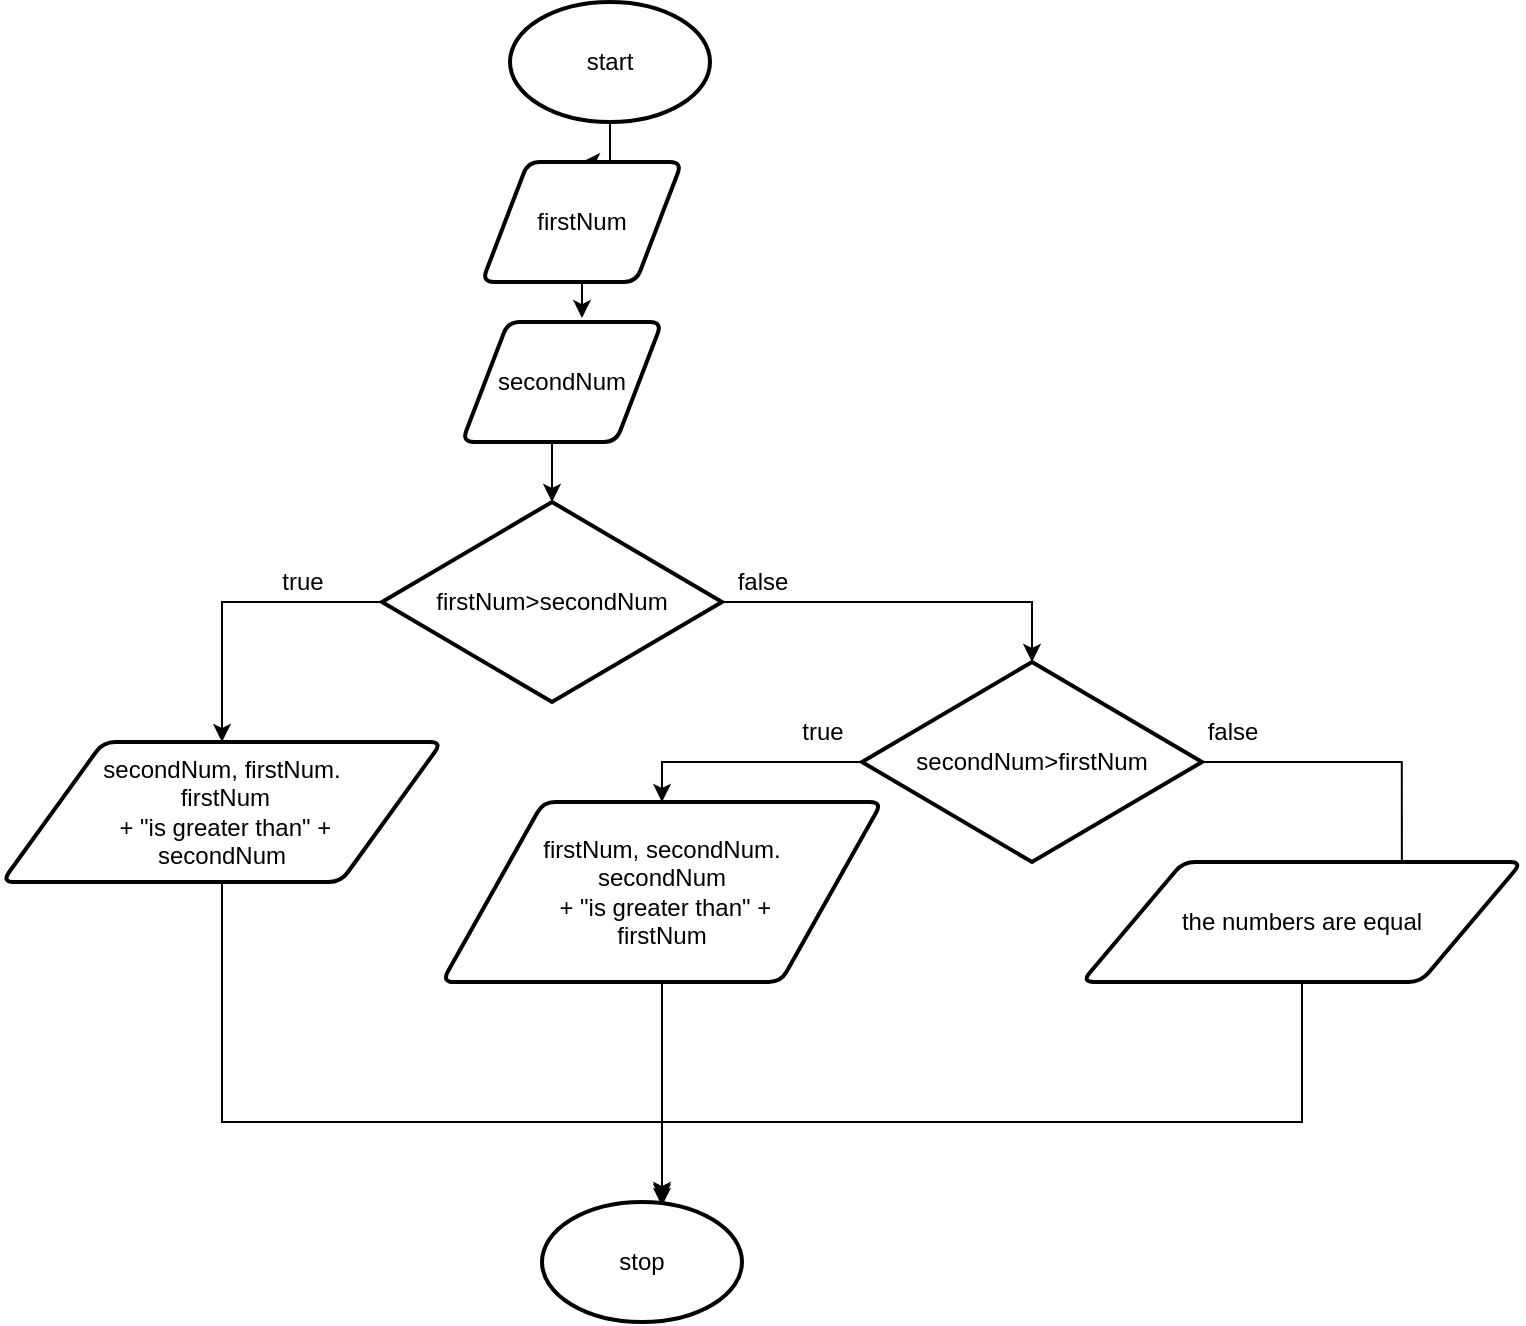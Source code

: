 <mxfile version="20.8.3" type="device"><diagram id="VIv7kK0fd7pWVx9dLvFG" name="Страница 1"><mxGraphModel dx="1386" dy="791" grid="1" gridSize="10" guides="1" tooltips="1" connect="1" arrows="1" fold="1" page="1" pageScale="1" pageWidth="827" pageHeight="1169" math="0" shadow="0"><root><mxCell id="0"/><mxCell id="1" parent="0"/><mxCell id="3XMOboTPE3XOwcWoU0Fk-10" style="edgeStyle=orthogonalEdgeStyle;rounded=0;orthogonalLoop=1;jettySize=auto;html=1;exitX=0.5;exitY=1;exitDx=0;exitDy=0;exitPerimeter=0;" edge="1" parent="1" source="3XMOboTPE3XOwcWoU0Fk-1" target="3XMOboTPE3XOwcWoU0Fk-2"><mxGeometry relative="1" as="geometry"/></mxCell><mxCell id="3XMOboTPE3XOwcWoU0Fk-1" value="start" style="strokeWidth=2;html=1;shape=mxgraph.flowchart.start_1;whiteSpace=wrap;" vertex="1" parent="1"><mxGeometry x="264" y="20" width="100" height="60" as="geometry"/></mxCell><mxCell id="3XMOboTPE3XOwcWoU0Fk-11" style="edgeStyle=orthogonalEdgeStyle;rounded=0;orthogonalLoop=1;jettySize=auto;html=1;exitX=0.5;exitY=1;exitDx=0;exitDy=0;entryX=0.6;entryY=-0.033;entryDx=0;entryDy=0;entryPerimeter=0;" edge="1" parent="1" source="3XMOboTPE3XOwcWoU0Fk-2" target="3XMOboTPE3XOwcWoU0Fk-3"><mxGeometry relative="1" as="geometry"/></mxCell><mxCell id="3XMOboTPE3XOwcWoU0Fk-2" value="firstNum" style="shape=parallelogram;html=1;strokeWidth=2;perimeter=parallelogramPerimeter;whiteSpace=wrap;rounded=1;arcSize=12;size=0.23;" vertex="1" parent="1"><mxGeometry x="250" y="100" width="100" height="60" as="geometry"/></mxCell><mxCell id="3XMOboTPE3XOwcWoU0Fk-12" style="edgeStyle=orthogonalEdgeStyle;rounded=0;orthogonalLoop=1;jettySize=auto;html=1;exitX=0.5;exitY=1;exitDx=0;exitDy=0;entryX=0.5;entryY=0;entryDx=0;entryDy=0;entryPerimeter=0;" edge="1" parent="1" source="3XMOboTPE3XOwcWoU0Fk-3" target="3XMOboTPE3XOwcWoU0Fk-5"><mxGeometry relative="1" as="geometry"/></mxCell><mxCell id="3XMOboTPE3XOwcWoU0Fk-3" value="secondNum" style="shape=parallelogram;html=1;strokeWidth=2;perimeter=parallelogramPerimeter;whiteSpace=wrap;rounded=1;arcSize=12;size=0.23;" vertex="1" parent="1"><mxGeometry x="240" y="180" width="100" height="60" as="geometry"/></mxCell><mxCell id="3XMOboTPE3XOwcWoU0Fk-8" style="edgeStyle=orthogonalEdgeStyle;rounded=0;orthogonalLoop=1;jettySize=auto;html=1;exitX=0;exitY=0.5;exitDx=0;exitDy=0;exitPerimeter=0;entryX=0.5;entryY=0;entryDx=0;entryDy=0;" edge="1" parent="1" source="3XMOboTPE3XOwcWoU0Fk-5" target="3XMOboTPE3XOwcWoU0Fk-6"><mxGeometry relative="1" as="geometry"/></mxCell><mxCell id="3XMOboTPE3XOwcWoU0Fk-14" style="edgeStyle=orthogonalEdgeStyle;rounded=0;orthogonalLoop=1;jettySize=auto;html=1;exitX=1;exitY=0.5;exitDx=0;exitDy=0;exitPerimeter=0;entryX=0.5;entryY=0;entryDx=0;entryDy=0;entryPerimeter=0;" edge="1" parent="1" source="3XMOboTPE3XOwcWoU0Fk-5" target="3XMOboTPE3XOwcWoU0Fk-13"><mxGeometry relative="1" as="geometry"/></mxCell><mxCell id="3XMOboTPE3XOwcWoU0Fk-5" value="firstNum&amp;gt;secondNum" style="strokeWidth=2;html=1;shape=mxgraph.flowchart.decision;whiteSpace=wrap;" vertex="1" parent="1"><mxGeometry x="200" y="270" width="170" height="100" as="geometry"/></mxCell><mxCell id="3XMOboTPE3XOwcWoU0Fk-27" style="edgeStyle=orthogonalEdgeStyle;rounded=0;orthogonalLoop=1;jettySize=auto;html=1;exitX=0.5;exitY=1;exitDx=0;exitDy=0;" edge="1" parent="1" source="3XMOboTPE3XOwcWoU0Fk-6" target="3XMOboTPE3XOwcWoU0Fk-26"><mxGeometry relative="1" as="geometry"><mxPoint x="340" y="580" as="targetPoint"/><Array as="points"><mxPoint x="120" y="580"/><mxPoint x="340" y="580"/></Array></mxGeometry></mxCell><mxCell id="3XMOboTPE3XOwcWoU0Fk-6" value="secondNum, firstNum.&lt;br&gt;&amp;nbsp;firstNum&lt;br&gt;&amp;nbsp;+ &quot;is greater than&quot; +&lt;br&gt;secondNum" style="shape=parallelogram;html=1;strokeWidth=2;perimeter=parallelogramPerimeter;whiteSpace=wrap;rounded=1;arcSize=12;size=0.23;" vertex="1" parent="1"><mxGeometry x="10" y="390" width="220" height="70" as="geometry"/></mxCell><mxCell id="3XMOboTPE3XOwcWoU0Fk-20" style="edgeStyle=orthogonalEdgeStyle;rounded=0;orthogonalLoop=1;jettySize=auto;html=1;exitX=0;exitY=0.5;exitDx=0;exitDy=0;exitPerimeter=0;" edge="1" parent="1" source="3XMOboTPE3XOwcWoU0Fk-13" target="3XMOboTPE3XOwcWoU0Fk-19"><mxGeometry relative="1" as="geometry"/></mxCell><mxCell id="3XMOboTPE3XOwcWoU0Fk-24" style="edgeStyle=orthogonalEdgeStyle;rounded=0;orthogonalLoop=1;jettySize=auto;html=1;exitX=1;exitY=0.5;exitDx=0;exitDy=0;exitPerimeter=0;entryX=0.727;entryY=0.167;entryDx=0;entryDy=0;entryPerimeter=0;" edge="1" parent="1" source="3XMOboTPE3XOwcWoU0Fk-13" target="3XMOboTPE3XOwcWoU0Fk-23"><mxGeometry relative="1" as="geometry"/></mxCell><mxCell id="3XMOboTPE3XOwcWoU0Fk-13" value="secondNum&amp;gt;firstNum" style="strokeWidth=2;html=1;shape=mxgraph.flowchart.decision;whiteSpace=wrap;" vertex="1" parent="1"><mxGeometry x="440" y="350" width="170" height="100" as="geometry"/></mxCell><mxCell id="3XMOboTPE3XOwcWoU0Fk-15" value="true" style="text;html=1;align=center;verticalAlign=middle;resizable=0;points=[];autosize=1;strokeColor=none;fillColor=none;" vertex="1" parent="1"><mxGeometry x="140" y="295" width="40" height="30" as="geometry"/></mxCell><mxCell id="3XMOboTPE3XOwcWoU0Fk-18" value="false" style="text;html=1;align=center;verticalAlign=middle;resizable=0;points=[];autosize=1;strokeColor=none;fillColor=none;" vertex="1" parent="1"><mxGeometry x="365" y="295" width="50" height="30" as="geometry"/></mxCell><mxCell id="3XMOboTPE3XOwcWoU0Fk-29" style="edgeStyle=orthogonalEdgeStyle;rounded=0;orthogonalLoop=1;jettySize=auto;html=1;entryX=0.6;entryY=0.033;entryDx=0;entryDy=0;entryPerimeter=0;" edge="1" parent="1" source="3XMOboTPE3XOwcWoU0Fk-19" target="3XMOboTPE3XOwcWoU0Fk-26"><mxGeometry relative="1" as="geometry"/></mxCell><mxCell id="3XMOboTPE3XOwcWoU0Fk-19" value="firstNum, secondNum.&lt;br&gt;secondNum&lt;br&gt;&amp;nbsp;+ &quot;is greater than&quot; +&lt;br&gt;firstNum" style="shape=parallelogram;html=1;strokeWidth=2;perimeter=parallelogramPerimeter;whiteSpace=wrap;rounded=1;arcSize=12;size=0.23;" vertex="1" parent="1"><mxGeometry x="230" y="420" width="220" height="90" as="geometry"/></mxCell><mxCell id="3XMOboTPE3XOwcWoU0Fk-22" value="true" style="text;html=1;align=center;verticalAlign=middle;resizable=0;points=[];autosize=1;strokeColor=none;fillColor=none;" vertex="1" parent="1"><mxGeometry x="400" y="370" width="40" height="30" as="geometry"/></mxCell><mxCell id="3XMOboTPE3XOwcWoU0Fk-30" style="edgeStyle=orthogonalEdgeStyle;rounded=0;orthogonalLoop=1;jettySize=auto;html=1;entryX=0.6;entryY=-0.017;entryDx=0;entryDy=0;entryPerimeter=0;" edge="1" parent="1" source="3XMOboTPE3XOwcWoU0Fk-23" target="3XMOboTPE3XOwcWoU0Fk-26"><mxGeometry relative="1" as="geometry"><Array as="points"><mxPoint x="660" y="580"/><mxPoint x="340" y="580"/></Array></mxGeometry></mxCell><mxCell id="3XMOboTPE3XOwcWoU0Fk-23" value="the numbers are equal" style="shape=parallelogram;html=1;strokeWidth=2;perimeter=parallelogramPerimeter;whiteSpace=wrap;rounded=1;arcSize=12;size=0.23;" vertex="1" parent="1"><mxGeometry x="550" y="450" width="220" height="60" as="geometry"/></mxCell><mxCell id="3XMOboTPE3XOwcWoU0Fk-25" value="false" style="text;html=1;align=center;verticalAlign=middle;resizable=0;points=[];autosize=1;strokeColor=none;fillColor=none;" vertex="1" parent="1"><mxGeometry x="600" y="370" width="50" height="30" as="geometry"/></mxCell><mxCell id="3XMOboTPE3XOwcWoU0Fk-26" value="stop" style="strokeWidth=2;html=1;shape=mxgraph.flowchart.start_1;whiteSpace=wrap;" vertex="1" parent="1"><mxGeometry x="280" y="620" width="100" height="60" as="geometry"/></mxCell></root></mxGraphModel></diagram></mxfile>
